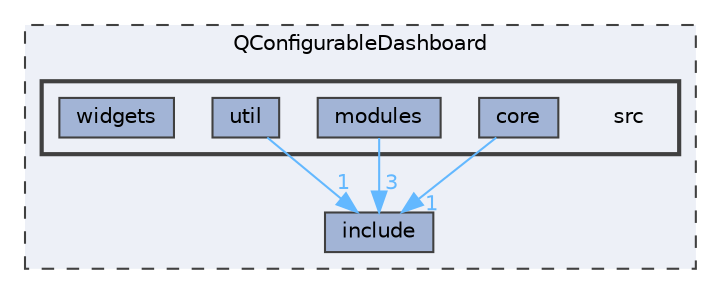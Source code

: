 digraph "QConfigurableDashboard/src"
{
 // LATEX_PDF_SIZE
  bgcolor="transparent";
  edge [fontname=Helvetica,fontsize=10,labelfontname=Helvetica,labelfontsize=10];
  node [fontname=Helvetica,fontsize=10,shape=box,height=0.2,width=0.4];
  compound=true
  subgraph clusterdir_fc70314cc70d5f6d2e31b98b592c4275 {
    graph [ bgcolor="#edf0f7", pencolor="grey25", label="QConfigurableDashboard", fontname=Helvetica,fontsize=10 style="filled,dashed", URL="dir_fc70314cc70d5f6d2e31b98b592c4275.html",tooltip=""]
  dir_034bf8a0ebbddc680c261a6478c4c50c [label="include", fillcolor="#a2b4d6", color="grey25", style="filled", URL="dir_034bf8a0ebbddc680c261a6478c4c50c.html",tooltip=""];
  subgraph clusterdir_a61774ce3f45b5f6acf9c7fdf1502887 {
    graph [ bgcolor="#edf0f7", pencolor="grey25", label="", fontname=Helvetica,fontsize=10 style="filled,bold", URL="dir_a61774ce3f45b5f6acf9c7fdf1502887.html",tooltip=""]
    dir_a61774ce3f45b5f6acf9c7fdf1502887 [shape=plaintext, label="src"];
  dir_7e82da2d5a9f85a0a7cdbd83954d46cb [label="core", fillcolor="#a2b4d6", color="grey25", style="filled", URL="dir_7e82da2d5a9f85a0a7cdbd83954d46cb.html",tooltip=""];
  dir_690347e6b0dacd01722479c0bb2e4598 [label="modules", fillcolor="#a2b4d6", color="grey25", style="filled", URL="dir_690347e6b0dacd01722479c0bb2e4598.html",tooltip=""];
  dir_7471b4ebe80246a1753c1149dfe02b25 [label="util", fillcolor="#a2b4d6", color="grey25", style="filled", URL="dir_7471b4ebe80246a1753c1149dfe02b25.html",tooltip=""];
  dir_c59152cfe68044ca76516cf4f95e0e5b [label="widgets", fillcolor="#a2b4d6", color="grey25", style="filled", URL="dir_c59152cfe68044ca76516cf4f95e0e5b.html",tooltip=""];
  }
  }
  dir_7e82da2d5a9f85a0a7cdbd83954d46cb->dir_034bf8a0ebbddc680c261a6478c4c50c [headlabel="1", labeldistance=1.5 headhref="dir_000000_000004.html" color="steelblue1" fontcolor="steelblue1"];
  dir_690347e6b0dacd01722479c0bb2e4598->dir_034bf8a0ebbddc680c261a6478c4c50c [headlabel="3", labeldistance=1.5 headhref="dir_000005_000004.html" color="steelblue1" fontcolor="steelblue1"];
  dir_7471b4ebe80246a1753c1149dfe02b25->dir_034bf8a0ebbddc680c261a6478c4c50c [headlabel="1", labeldistance=1.5 headhref="dir_000008_000004.html" color="steelblue1" fontcolor="steelblue1"];
}
